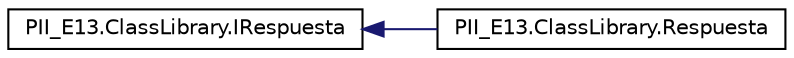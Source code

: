 digraph "Graphical Class Hierarchy"
{
 // INTERACTIVE_SVG=YES
 // LATEX_PDF_SIZE
  edge [fontname="Helvetica",fontsize="10",labelfontname="Helvetica",labelfontsize="10"];
  node [fontname="Helvetica",fontsize="10",shape=record];
  rankdir="LR";
  Node0 [label="PII_E13.ClassLibrary.IRespuesta",height=0.2,width=0.4,color="black", fillcolor="white", style="filled",URL="$interfacePII__E13_1_1ClassLibrary_1_1IRespuesta.html",tooltip="Interfaz que representa una respuesta a un mensaje. DOCUMENTAR PATRONES APLICADOS"];
  Node0 -> Node1 [dir="back",color="midnightblue",fontsize="10",style="solid",fontname="Helvetica"];
  Node1 [label="PII_E13.ClassLibrary.Respuesta",height=0.2,width=0.4,color="black", fillcolor="white", style="filled",URL="$classPII__E13_1_1ClassLibrary_1_1Respuesta.html",tooltip="Clase que representa una respuesta a un mensaje. DOCUMENTAR PATRONES APLICADOS"];
}

